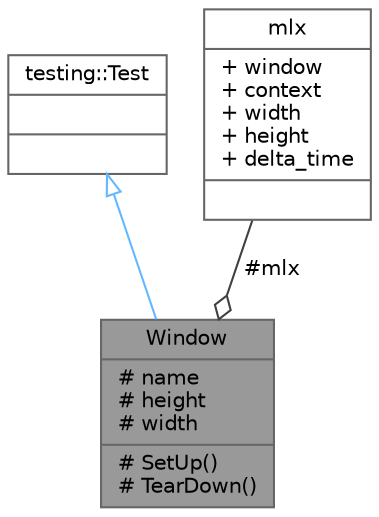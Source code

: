 digraph "Window"
{
 // INTERACTIVE_SVG=YES
 // LATEX_PDF_SIZE
  bgcolor="transparent";
  edge [fontname=Helvetica,fontsize=10,labelfontname=Helvetica,labelfontsize=10];
  node [fontname=Helvetica,fontsize=10,shape=box,height=0.2,width=0.4];
  Node1 [shape=record,label="{Window\n|# name\l# height\l# width\l|# SetUp()\l# TearDown()\l}",height=0.2,width=0.4,color="gray40", fillcolor="grey60", style="filled", fontcolor="black",tooltip=" "];
  Node2 -> Node1 [dir="back",color="steelblue1",style="solid",arrowtail="onormal"];
  Node2 [shape=record,label="{testing::Test\n||}",height=0.2,width=0.4,color="gray40", fillcolor="white", style="filled",tooltip=" "];
  Node3 -> Node1 [color="grey25",style="solid",label=" #mlx" ,arrowhead="odiamond"];
  Node3 [shape=record,label="{mlx\n|+ window\l+ context\l+ width\l+ height\l+ delta_time\l|}",height=0.2,width=0.4,color="gray40", fillcolor="white", style="filled",URL="$structmlx.html",tooltip=" "];
}

